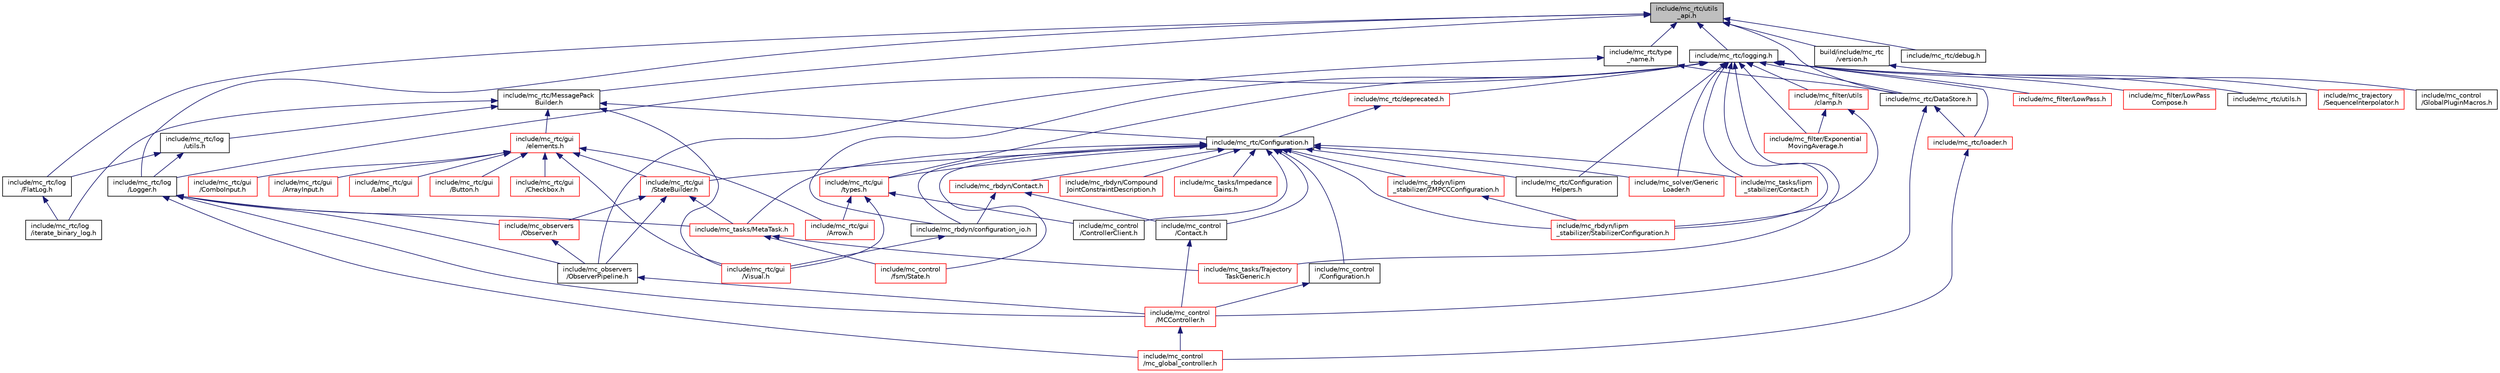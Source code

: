 digraph "include/mc_rtc/utils_api.h"
{
 // INTERACTIVE_SVG=YES
  edge [fontname="Helvetica",fontsize="10",labelfontname="Helvetica",labelfontsize="10"];
  node [fontname="Helvetica",fontsize="10",shape=record];
  Node1 [label="include/mc_rtc/utils\l_api.h",height=0.2,width=0.4,color="black", fillcolor="grey75", style="filled", fontcolor="black"];
  Node1 -> Node2 [dir="back",color="midnightblue",fontsize="10",style="solid",fontname="Helvetica"];
  Node2 [label="include/mc_rtc/MessagePack\lBuilder.h",height=0.2,width=0.4,color="black", fillcolor="white", style="filled",URL="$MessagePackBuilder_8h.html"];
  Node2 -> Node3 [dir="back",color="midnightblue",fontsize="10",style="solid",fontname="Helvetica"];
  Node3 [label="include/mc_rtc/Configuration.h",height=0.2,width=0.4,color="black", fillcolor="white", style="filled",URL="$mc__rtc_2Configuration_8h.html"];
  Node3 -> Node4 [dir="back",color="midnightblue",fontsize="10",style="solid",fontname="Helvetica"];
  Node4 [label="include/mc_tasks/MetaTask.h",height=0.2,width=0.4,color="red", fillcolor="white", style="filled",URL="$MetaTask_8h.html"];
  Node4 -> Node24 [dir="back",color="midnightblue",fontsize="10",style="solid",fontname="Helvetica"];
  Node24 [label="include/mc_control\l/fsm/State.h",height=0.2,width=0.4,color="red", fillcolor="white", style="filled",URL="$State_8h.html"];
  Node4 -> Node38 [dir="back",color="midnightblue",fontsize="10",style="solid",fontname="Helvetica"];
  Node38 [label="include/mc_tasks/Trajectory\lTaskGeneric.h",height=0.2,width=0.4,color="red", fillcolor="white", style="filled",URL="$TrajectoryTaskGeneric_8h.html"];
  Node3 -> Node67 [dir="back",color="midnightblue",fontsize="10",style="solid",fontname="Helvetica"];
  Node67 [label="include/mc_rtc/gui\l/StateBuilder.h",height=0.2,width=0.4,color="red", fillcolor="white", style="filled",URL="$StateBuilder_8h.html"];
  Node67 -> Node4 [dir="back",color="midnightblue",fontsize="10",style="solid",fontname="Helvetica"];
  Node67 -> Node68 [dir="back",color="midnightblue",fontsize="10",style="solid",fontname="Helvetica"];
  Node68 [label="include/mc_observers\l/Observer.h",height=0.2,width=0.4,color="red", fillcolor="white", style="filled",URL="$Observer_8h.html"];
  Node68 -> Node69 [dir="back",color="midnightblue",fontsize="10",style="solid",fontname="Helvetica"];
  Node69 [label="include/mc_observers\l/ObserverPipeline.h",height=0.2,width=0.4,color="black", fillcolor="white", style="filled",URL="$ObserverPipeline_8h.html"];
  Node69 -> Node9 [dir="back",color="midnightblue",fontsize="10",style="solid",fontname="Helvetica"];
  Node9 [label="include/mc_control\l/MCController.h",height=0.2,width=0.4,color="red", fillcolor="white", style="filled",URL="$MCController_8h.html"];
  Node9 -> Node12 [dir="back",color="midnightblue",fontsize="10",style="solid",fontname="Helvetica"];
  Node12 [label="include/mc_control\l/mc_global_controller.h",height=0.2,width=0.4,color="red", fillcolor="white", style="filled",URL="$mc__global__controller_8h.html"];
  Node67 -> Node69 [dir="back",color="midnightblue",fontsize="10",style="solid",fontname="Helvetica"];
  Node3 -> Node81 [dir="back",color="midnightblue",fontsize="10",style="solid",fontname="Helvetica"];
  Node81 [label="include/mc_rtc/gui\l/types.h",height=0.2,width=0.4,color="red", fillcolor="white", style="filled",URL="$types_8h.html"];
  Node81 -> Node89 [dir="back",color="midnightblue",fontsize="10",style="solid",fontname="Helvetica"];
  Node89 [label="include/mc_rtc/gui\l/Arrow.h",height=0.2,width=0.4,color="red", fillcolor="white", style="filled",URL="$Arrow_8h.html"];
  Node81 -> Node99 [dir="back",color="midnightblue",fontsize="10",style="solid",fontname="Helvetica"];
  Node99 [label="include/mc_rtc/gui\l/Visual.h",height=0.2,width=0.4,color="red", fillcolor="white", style="filled",URL="$Visual_8h.html"];
  Node81 -> Node11 [dir="back",color="midnightblue",fontsize="10",style="solid",fontname="Helvetica"];
  Node11 [label="include/mc_control\l/ControllerClient.h",height=0.2,width=0.4,color="black", fillcolor="white", style="filled",URL="$ControllerClient_8h.html"];
  Node3 -> Node101 [dir="back",color="midnightblue",fontsize="10",style="solid",fontname="Helvetica"];
  Node101 [label="include/mc_rbdyn/Contact.h",height=0.2,width=0.4,color="red", fillcolor="white", style="filled",URL="$mc__rbdyn_2Contact_8h.html"];
  Node101 -> Node121 [dir="back",color="midnightblue",fontsize="10",style="solid",fontname="Helvetica"];
  Node121 [label="include/mc_control\l/Contact.h",height=0.2,width=0.4,color="black", fillcolor="white", style="filled",URL="$mc__control_2Contact_8h.html"];
  Node121 -> Node9 [dir="back",color="midnightblue",fontsize="10",style="solid",fontname="Helvetica"];
  Node101 -> Node122 [dir="back",color="midnightblue",fontsize="10",style="solid",fontname="Helvetica"];
  Node122 [label="include/mc_rbdyn/configuration_io.h",height=0.2,width=0.4,color="black", fillcolor="white", style="filled",URL="$configuration__io_8h.html"];
  Node122 -> Node99 [dir="back",color="midnightblue",fontsize="10",style="solid",fontname="Helvetica"];
  Node3 -> Node123 [dir="back",color="midnightblue",fontsize="10",style="solid",fontname="Helvetica"];
  Node123 [label="include/mc_rbdyn/Compound\lJointConstraintDescription.h",height=0.2,width=0.4,color="red", fillcolor="white", style="filled",URL="$CompoundJointConstraintDescription_8h.html"];
  Node3 -> Node139 [dir="back",color="midnightblue",fontsize="10",style="solid",fontname="Helvetica"];
  Node139 [label="include/mc_rbdyn/lipm\l_stabilizer/ZMPCCConfiguration.h",height=0.2,width=0.4,color="red", fillcolor="white", style="filled",URL="$ZMPCCConfiguration_8h.html"];
  Node139 -> Node140 [dir="back",color="midnightblue",fontsize="10",style="solid",fontname="Helvetica"];
  Node140 [label="include/mc_rbdyn/lipm\l_stabilizer/StabilizerConfiguration.h",height=0.2,width=0.4,color="red", fillcolor="white", style="filled",URL="$StabilizerConfiguration_8h.html"];
  Node3 -> Node140 [dir="back",color="midnightblue",fontsize="10",style="solid",fontname="Helvetica"];
  Node3 -> Node142 [dir="back",color="midnightblue",fontsize="10",style="solid",fontname="Helvetica"];
  Node142 [label="include/mc_control\l/Configuration.h",height=0.2,width=0.4,color="black", fillcolor="white", style="filled",URL="$mc__control_2Configuration_8h.html"];
  Node142 -> Node9 [dir="back",color="midnightblue",fontsize="10",style="solid",fontname="Helvetica"];
  Node3 -> Node121 [dir="back",color="midnightblue",fontsize="10",style="solid",fontname="Helvetica"];
  Node3 -> Node122 [dir="back",color="midnightblue",fontsize="10",style="solid",fontname="Helvetica"];
  Node3 -> Node11 [dir="back",color="midnightblue",fontsize="10",style="solid",fontname="Helvetica"];
  Node3 -> Node24 [dir="back",color="midnightblue",fontsize="10",style="solid",fontname="Helvetica"];
  Node3 -> Node131 [dir="back",color="midnightblue",fontsize="10",style="solid",fontname="Helvetica"];
  Node131 [label="include/mc_tasks/lipm\l_stabilizer/Contact.h",height=0.2,width=0.4,color="red", fillcolor="white", style="filled",URL="$mc__tasks_2lipm__stabilizer_2Contact_8h.html"];
  Node3 -> Node143 [dir="back",color="midnightblue",fontsize="10",style="solid",fontname="Helvetica"];
  Node143 [label="include/mc_rtc/Configuration\lHelpers.h",height=0.2,width=0.4,color="black", fillcolor="white", style="filled",URL="$ConfigurationHelpers_8h.html"];
  Node3 -> Node114 [dir="back",color="midnightblue",fontsize="10",style="solid",fontname="Helvetica"];
  Node114 [label="include/mc_solver/Generic\lLoader.h",height=0.2,width=0.4,color="red", fillcolor="white", style="filled",URL="$GenericLoader_8h.html"];
  Node3 -> Node144 [dir="back",color="midnightblue",fontsize="10",style="solid",fontname="Helvetica"];
  Node144 [label="include/mc_tasks/Impedance\lGains.h",height=0.2,width=0.4,color="red", fillcolor="white", style="filled",URL="$ImpedanceGains_8h.html"];
  Node2 -> Node145 [dir="back",color="midnightblue",fontsize="10",style="solid",fontname="Helvetica"];
  Node145 [label="include/mc_rtc/gui\l/elements.h",height=0.2,width=0.4,color="red", fillcolor="white", style="filled",URL="$elements_8h.html"];
  Node145 -> Node67 [dir="back",color="midnightblue",fontsize="10",style="solid",fontname="Helvetica"];
  Node145 -> Node146 [dir="back",color="midnightblue",fontsize="10",style="solid",fontname="Helvetica"];
  Node146 [label="include/mc_rtc/gui\l/ArrayInput.h",height=0.2,width=0.4,color="red", fillcolor="white", style="filled",URL="$ArrayInput_8h.html"];
  Node145 -> Node147 [dir="back",color="midnightblue",fontsize="10",style="solid",fontname="Helvetica"];
  Node147 [label="include/mc_rtc/gui\l/Label.h",height=0.2,width=0.4,color="red", fillcolor="white", style="filled",URL="$Label_8h.html"];
  Node145 -> Node89 [dir="back",color="midnightblue",fontsize="10",style="solid",fontname="Helvetica"];
  Node145 -> Node149 [dir="back",color="midnightblue",fontsize="10",style="solid",fontname="Helvetica"];
  Node149 [label="include/mc_rtc/gui\l/Button.h",height=0.2,width=0.4,color="red", fillcolor="white", style="filled",URL="$Button_8h.html"];
  Node145 -> Node150 [dir="back",color="midnightblue",fontsize="10",style="solid",fontname="Helvetica"];
  Node150 [label="include/mc_rtc/gui\l/Checkbox.h",height=0.2,width=0.4,color="red", fillcolor="white", style="filled",URL="$Checkbox_8h.html"];
  Node145 -> Node151 [dir="back",color="midnightblue",fontsize="10",style="solid",fontname="Helvetica"];
  Node151 [label="include/mc_rtc/gui\l/ComboInput.h",height=0.2,width=0.4,color="red", fillcolor="white", style="filled",URL="$ComboInput_8h.html"];
  Node145 -> Node99 [dir="back",color="midnightblue",fontsize="10",style="solid",fontname="Helvetica"];
  Node2 -> Node159 [dir="back",color="midnightblue",fontsize="10",style="solid",fontname="Helvetica"];
  Node159 [label="include/mc_rtc/log\l/utils.h",height=0.2,width=0.4,color="black", fillcolor="white", style="filled",URL="$log_2utils_8h.html"];
  Node159 -> Node160 [dir="back",color="midnightblue",fontsize="10",style="solid",fontname="Helvetica"];
  Node160 [label="include/mc_rtc/log\l/Logger.h",height=0.2,width=0.4,color="black", fillcolor="white", style="filled",URL="$Logger_8h.html"];
  Node160 -> Node4 [dir="back",color="midnightblue",fontsize="10",style="solid",fontname="Helvetica"];
  Node160 -> Node68 [dir="back",color="midnightblue",fontsize="10",style="solid",fontname="Helvetica"];
  Node160 -> Node69 [dir="back",color="midnightblue",fontsize="10",style="solid",fontname="Helvetica"];
  Node160 -> Node9 [dir="back",color="midnightblue",fontsize="10",style="solid",fontname="Helvetica"];
  Node160 -> Node12 [dir="back",color="midnightblue",fontsize="10",style="solid",fontname="Helvetica"];
  Node159 -> Node161 [dir="back",color="midnightblue",fontsize="10",style="solid",fontname="Helvetica"];
  Node161 [label="include/mc_rtc/log\l/FlatLog.h",height=0.2,width=0.4,color="black", fillcolor="white", style="filled",URL="$FlatLog_8h.html"];
  Node161 -> Node162 [dir="back",color="midnightblue",fontsize="10",style="solid",fontname="Helvetica"];
  Node162 [label="include/mc_rtc/log\l/iterate_binary_log.h",height=0.2,width=0.4,color="black", fillcolor="white", style="filled",URL="$iterate__binary__log_8h.html"];
  Node2 -> Node99 [dir="back",color="midnightblue",fontsize="10",style="solid",fontname="Helvetica"];
  Node2 -> Node162 [dir="back",color="midnightblue",fontsize="10",style="solid",fontname="Helvetica"];
  Node1 -> Node163 [dir="back",color="midnightblue",fontsize="10",style="solid",fontname="Helvetica"];
  Node163 [label="include/mc_rtc/logging.h",height=0.2,width=0.4,color="black", fillcolor="white", style="filled",URL="$logging_8h.html"];
  Node163 -> Node164 [dir="back",color="midnightblue",fontsize="10",style="solid",fontname="Helvetica"];
  Node164 [label="include/mc_rtc/deprecated.h",height=0.2,width=0.4,color="red", fillcolor="white", style="filled",URL="$deprecated_8h.html"];
  Node164 -> Node3 [dir="back",color="midnightblue",fontsize="10",style="solid",fontname="Helvetica"];
  Node163 -> Node81 [dir="back",color="midnightblue",fontsize="10",style="solid",fontname="Helvetica"];
  Node163 -> Node160 [dir="back",color="midnightblue",fontsize="10",style="solid",fontname="Helvetica"];
  Node163 -> Node167 [dir="back",color="midnightblue",fontsize="10",style="solid",fontname="Helvetica"];
  Node167 [label="include/mc_filter/utils\l/clamp.h",height=0.2,width=0.4,color="red", fillcolor="white", style="filled",URL="$clamp_8h.html"];
  Node167 -> Node140 [dir="back",color="midnightblue",fontsize="10",style="solid",fontname="Helvetica"];
  Node167 -> Node168 [dir="back",color="midnightblue",fontsize="10",style="solid",fontname="Helvetica"];
  Node168 [label="include/mc_filter/Exponential\lMovingAverage.h",height=0.2,width=0.4,color="red", fillcolor="white", style="filled",URL="$ExponentialMovingAverage_8h.html"];
  Node163 -> Node140 [dir="back",color="midnightblue",fontsize="10",style="solid",fontname="Helvetica"];
  Node163 -> Node171 [dir="back",color="midnightblue",fontsize="10",style="solid",fontname="Helvetica"];
  Node171 [label="include/mc_rtc/DataStore.h",height=0.2,width=0.4,color="black", fillcolor="white", style="filled",URL="$DataStore_8h.html"];
  Node171 -> Node9 [dir="back",color="midnightblue",fontsize="10",style="solid",fontname="Helvetica"];
  Node171 -> Node172 [dir="back",color="midnightblue",fontsize="10",style="solid",fontname="Helvetica"];
  Node172 [label="include/mc_rtc/loader.h",height=0.2,width=0.4,color="red", fillcolor="white", style="filled",URL="$loader_8h.html",tooltip="ltdl wrapper for mc_rtc purpose "];
  Node172 -> Node12 [dir="back",color="midnightblue",fontsize="10",style="solid",fontname="Helvetica"];
  Node163 -> Node122 [dir="back",color="midnightblue",fontsize="10",style="solid",fontname="Helvetica"];
  Node163 -> Node172 [dir="back",color="midnightblue",fontsize="10",style="solid",fontname="Helvetica"];
  Node163 -> Node38 [dir="back",color="midnightblue",fontsize="10",style="solid",fontname="Helvetica"];
  Node163 -> Node131 [dir="back",color="midnightblue",fontsize="10",style="solid",fontname="Helvetica"];
  Node163 -> Node168 [dir="back",color="midnightblue",fontsize="10",style="solid",fontname="Helvetica"];
  Node163 -> Node174 [dir="back",color="midnightblue",fontsize="10",style="solid",fontname="Helvetica"];
  Node174 [label="include/mc_filter/LowPass.h",height=0.2,width=0.4,color="red", fillcolor="white", style="filled",URL="$LowPass_8h.html"];
  Node163 -> Node176 [dir="back",color="midnightblue",fontsize="10",style="solid",fontname="Helvetica"];
  Node176 [label="include/mc_filter/LowPass\lCompose.h",height=0.2,width=0.4,color="red", fillcolor="white", style="filled",URL="$LowPassCompose_8h.html"];
  Node163 -> Node143 [dir="back",color="midnightblue",fontsize="10",style="solid",fontname="Helvetica"];
  Node163 -> Node177 [dir="back",color="midnightblue",fontsize="10",style="solid",fontname="Helvetica"];
  Node177 [label="include/mc_rtc/utils.h",height=0.2,width=0.4,color="black", fillcolor="white", style="filled",URL="$utils_8h.html"];
  Node163 -> Node114 [dir="back",color="midnightblue",fontsize="10",style="solid",fontname="Helvetica"];
  Node163 -> Node178 [dir="back",color="midnightblue",fontsize="10",style="solid",fontname="Helvetica"];
  Node178 [label="include/mc_trajectory\l/SequenceInterpolator.h",height=0.2,width=0.4,color="red", fillcolor="white", style="filled",URL="$SequenceInterpolator_8h.html"];
  Node1 -> Node160 [dir="back",color="midnightblue",fontsize="10",style="solid",fontname="Helvetica"];
  Node1 -> Node179 [dir="back",color="midnightblue",fontsize="10",style="solid",fontname="Helvetica"];
  Node179 [label="include/mc_rtc/type\l_name.h",height=0.2,width=0.4,color="black", fillcolor="white", style="filled",URL="$type__name_8h.html"];
  Node179 -> Node69 [dir="back",color="midnightblue",fontsize="10",style="solid",fontname="Helvetica"];
  Node179 -> Node171 [dir="back",color="midnightblue",fontsize="10",style="solid",fontname="Helvetica"];
  Node1 -> Node171 [dir="back",color="midnightblue",fontsize="10",style="solid",fontname="Helvetica"];
  Node1 -> Node180 [dir="back",color="midnightblue",fontsize="10",style="solid",fontname="Helvetica"];
  Node180 [label="build/include/mc_rtc\l/version.h",height=0.2,width=0.4,color="black", fillcolor="white", style="filled",URL="$version_8h.html"];
  Node180 -> Node15 [dir="back",color="midnightblue",fontsize="10",style="solid",fontname="Helvetica"];
  Node15 [label="include/mc_control\l/GlobalPluginMacros.h",height=0.2,width=0.4,color="black", fillcolor="white", style="filled",URL="$GlobalPluginMacros_8h.html"];
  Node1 -> Node181 [dir="back",color="midnightblue",fontsize="10",style="solid",fontname="Helvetica"];
  Node181 [label="include/mc_rtc/debug.h",height=0.2,width=0.4,color="black", fillcolor="white", style="filled",URL="$debug_8h.html"];
  Node1 -> Node161 [dir="back",color="midnightblue",fontsize="10",style="solid",fontname="Helvetica"];
}
